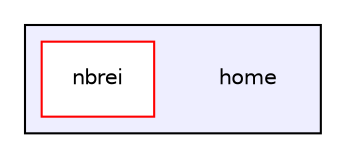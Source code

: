 digraph "/u/home" {
  compound=true
  node [ fontsize="10", fontname="Helvetica"];
  edge [ labelfontsize="10", labelfontname="Helvetica"];
  subgraph clusterdir_8a2523d18e95cc3dfc32c2e9d2c22b0a {
    graph [ bgcolor="#eeeeff", pencolor="black", label="" URL="dir_8a2523d18e95cc3dfc32c2e9d2c22b0a.html"];
    dir_8a2523d18e95cc3dfc32c2e9d2c22b0a [shape=plaintext label="home"];
    dir_3ea32555f84cbd8303a0c188a5be2a83 [shape=box label="nbrei" color="red" fillcolor="white" style="filled" URL="dir_3ea32555f84cbd8303a0c188a5be2a83.html"];
  }
}
